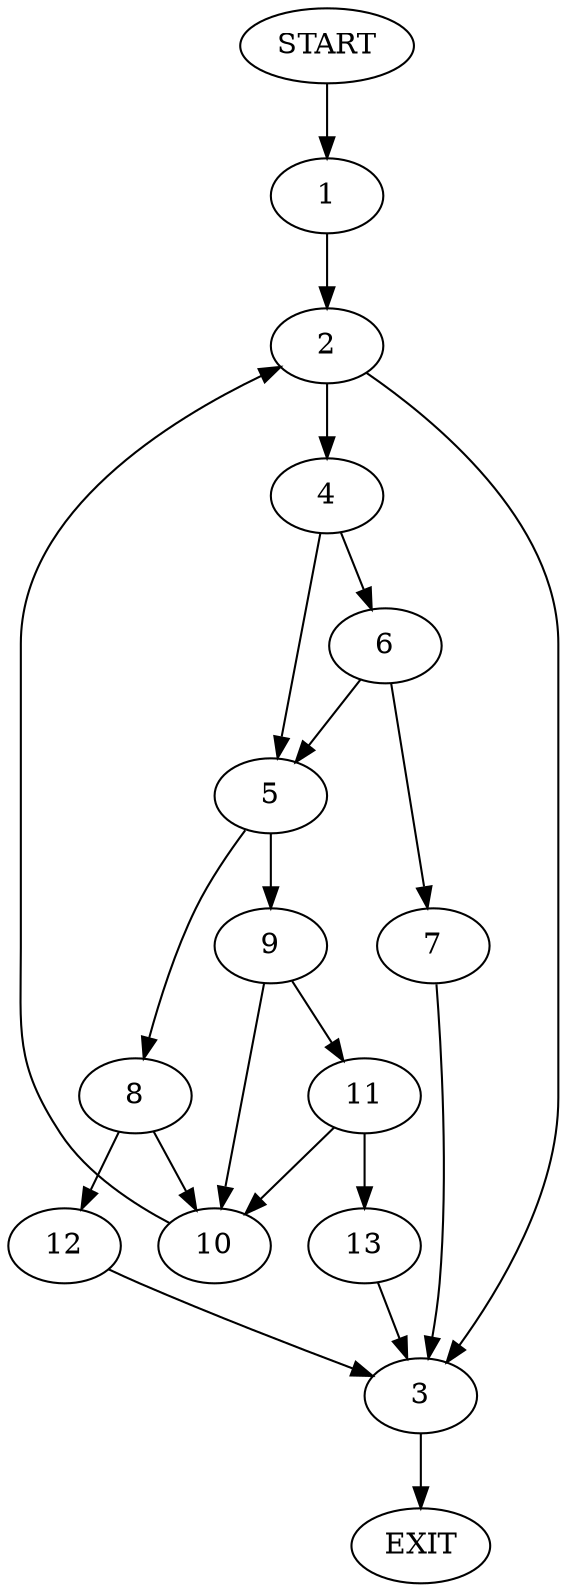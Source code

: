 digraph {
0 [label="START"]
14 [label="EXIT"]
0 -> 1
1 -> 2
2 -> 3
2 -> 4
4 -> 5
4 -> 6
3 -> 14
6 -> 7
6 -> 5
5 -> 8
5 -> 9
7 -> 3
9 -> 10
9 -> 11
8 -> 10
8 -> 12
10 -> 2
11 -> 10
11 -> 13
13 -> 3
12 -> 3
}
